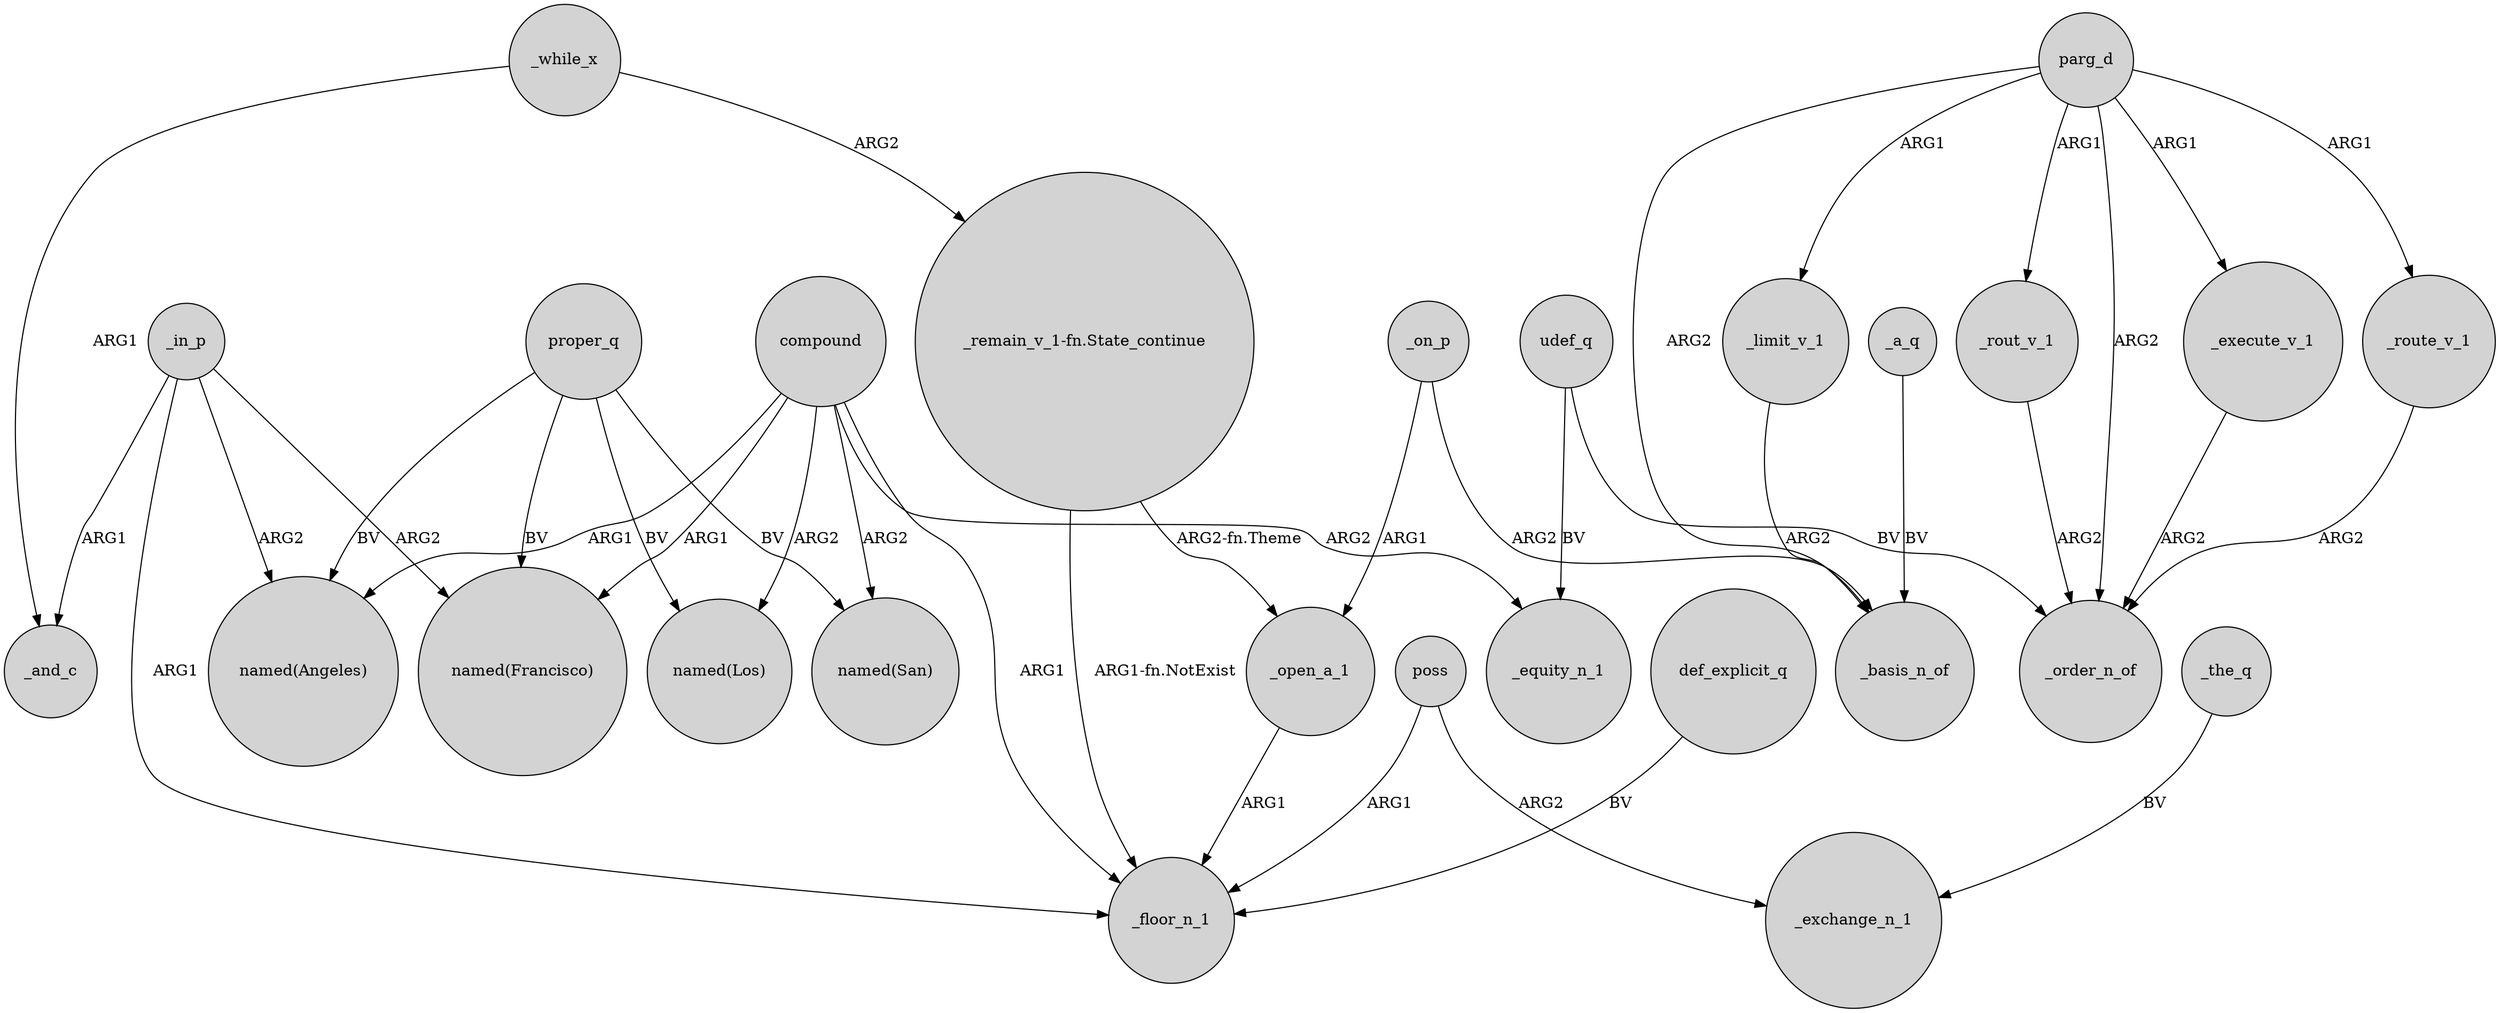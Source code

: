 digraph {
	node [shape=circle style=filled]
	parg_d -> _limit_v_1 [label=ARG1]
	_on_p -> _open_a_1 [label=ARG1]
	udef_q -> _order_n_of [label=BV]
	parg_d -> _execute_v_1 [label=ARG1]
	proper_q -> "named(Francisco)" [label=BV]
	"_remain_v_1-fn.State_continue" -> _open_a_1 [label="ARG2-fn.Theme"]
	compound -> "named(San)" [label=ARG2]
	_execute_v_1 -> _order_n_of [label=ARG2]
	compound -> _floor_n_1 [label=ARG1]
	parg_d -> _basis_n_of [label=ARG2]
	compound -> "named(Los)" [label=ARG2]
	proper_q -> "named(Los)" [label=BV]
	_route_v_1 -> _order_n_of [label=ARG2]
	compound -> _equity_n_1 [label=ARG2]
	parg_d -> _order_n_of [label=ARG2]
	_a_q -> _basis_n_of [label=BV]
	compound -> "named(Angeles)" [label=ARG1]
	_in_p -> _floor_n_1 [label=ARG1]
	poss -> _floor_n_1 [label=ARG1]
	_open_a_1 -> _floor_n_1 [label=ARG1]
	_in_p -> "named(Angeles)" [label=ARG2]
	_in_p -> "named(Francisco)" [label=ARG2]
	udef_q -> _equity_n_1 [label=BV]
	_in_p -> _and_c [label=ARG1]
	compound -> "named(Francisco)" [label=ARG1]
	parg_d -> _rout_v_1 [label=ARG1]
	poss -> _exchange_n_1 [label=ARG2]
	_the_q -> _exchange_n_1 [label=BV]
	_while_x -> _and_c [label=ARG1]
	_limit_v_1 -> _basis_n_of [label=ARG2]
	_on_p -> _basis_n_of [label=ARG2]
	proper_q -> "named(San)" [label=BV]
	proper_q -> "named(Angeles)" [label=BV]
	_rout_v_1 -> _order_n_of [label=ARG2]
	parg_d -> _route_v_1 [label=ARG1]
	def_explicit_q -> _floor_n_1 [label=BV]
	"_remain_v_1-fn.State_continue" -> _floor_n_1 [label="ARG1-fn.NotExist"]
	_while_x -> "_remain_v_1-fn.State_continue" [label=ARG2]
}
